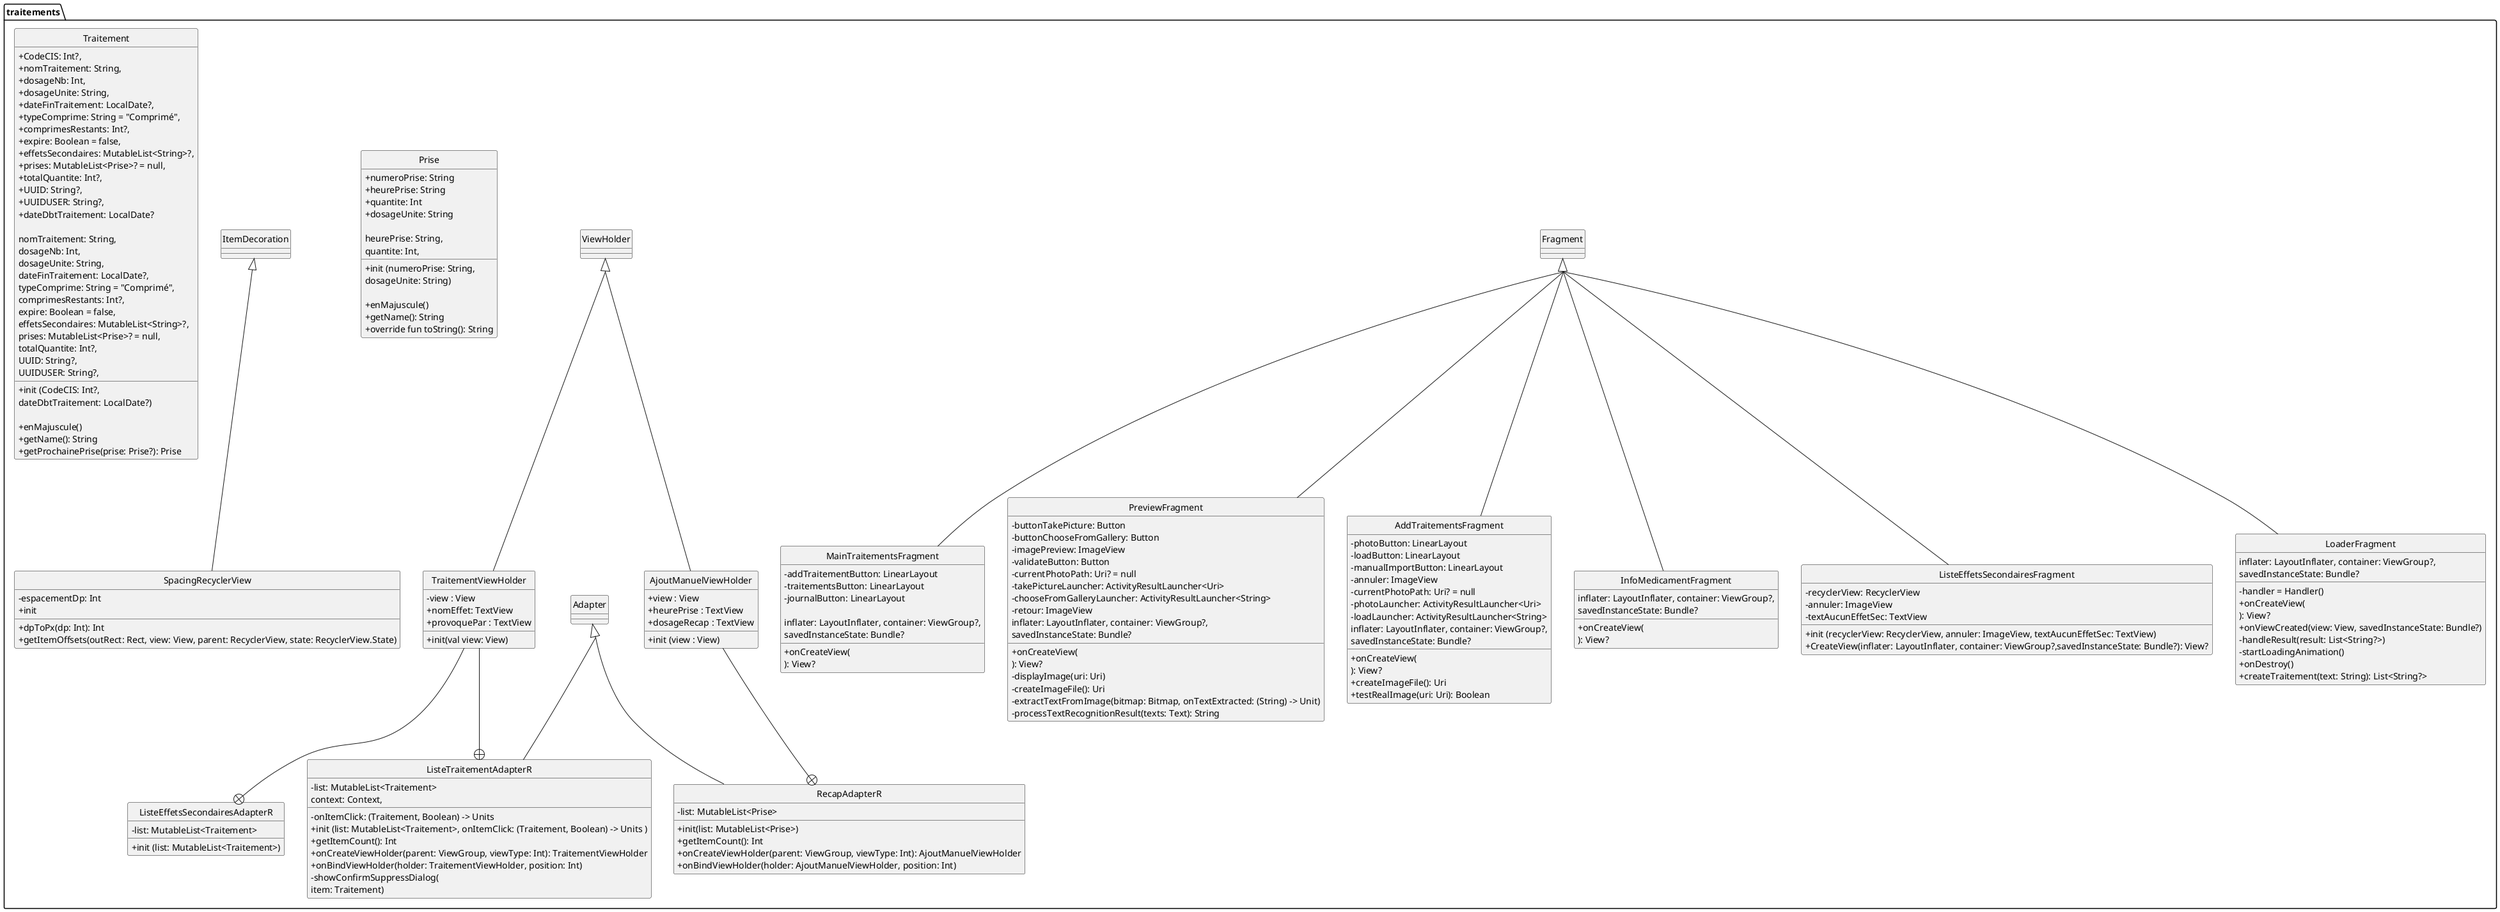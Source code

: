 @startuml

hide circle
skinparam monochrome true
skinparam classAttributeIconSize 0
skinparam backgroundcolor white
skinparam groupInheritance 2

package traitements {




    class AddTraitementsFragment extends Fragment {
    - photoButton: LinearLayout
    - loadButton: LinearLayout
    - manualImportButton: LinearLayout
    - annuler: ImageView
    - currentPhotoPath: Uri? = null
    - photoLauncher: ActivityResultLauncher<Uri>
    - loadLauncher: ActivityResultLauncher<String>
    + onCreateView(
              inflater: LayoutInflater, container: ViewGroup?,
              savedInstanceState: Bundle?
          ): View?
    + createImageFile(): Uri
    + testRealImage(uri: Uri): Boolean
    }

    class InfoMedicamentFragment extends Fragment {
    + onCreateView(
              inflater: LayoutInflater, container: ViewGroup?,
              savedInstanceState: Bundle?
          ): View?
    }

    class ListeEffetsSecondairesAdapterR {
        - list: MutableList<Traitement>
        + init (list: MutableList<Traitement>)
    }

    class TraitementViewHolder extends ViewHolder {
        - view : View
        + init(val view: View)
        + nomEffet: TextView
        + provoquePar : TextView
    }
TraitementViewHolder --+ ListeEffetsSecondairesAdapterR

    class ListeEffetsSecondairesFragment extends Fragment {
        - recyclerView: RecyclerView
        - annuler: ImageView
        - textAucunEffetSec: TextView
        + init (recyclerView: RecyclerView, annuler: ImageView, textAucunEffetSec: TextView)
        + CreateView(inflater: LayoutInflater, container: ViewGroup?,savedInstanceState: Bundle?): View?
    }

    class ListeTraitementAdapterR extends Adapter{
        - list: MutableList<Traitement>
        - onItemClick: (Traitement, Boolean) -> Units
        + init (list: MutableList<Traitement>, onItemClick: (Traitement, Boolean) -> Units )
        + getItemCount(): Int
        + onCreateViewHolder(parent: ViewGroup, viewType: Int): TraitementViewHolder
        + onBindViewHolder(holder: TraitementViewHolder, position: Int)
        - showConfirmSuppressDialog(
                  context: Context,
                  item: Traitement)
    }
TraitementViewHolder --+ ListeTraitementAdapterR


    class LoaderFragment extends Fragment {
        -  handler = Handler()
        + onCreateView(
                  inflater: LayoutInflater, container: ViewGroup?,
                  savedInstanceState: Bundle?
              ): View?
        + onViewCreated(view: View, savedInstanceState: Bundle?)
        - handleResult(result: List<String?>)
        - startLoadingAnimation()
        + onDestroy()
        + createTraitement(text: String): List<String?>
    }

    class MainTraitementsFragment extends Fragment {
            - addTraitementButton: LinearLayout
            - traitementsButton: LinearLayout
            - journalButton: LinearLayout

        + onCreateView(
                  inflater: LayoutInflater, container: ViewGroup?,
                  savedInstanceState: Bundle?
              ): View?
    }

    class PreviewFragment extends Fragment {
        - buttonTakePicture: Button
        - buttonChooseFromGallery: Button
        - imagePreview: ImageView
        - validateButton: Button
        - currentPhotoPath: Uri? = null
        - takePictureLauncher: ActivityResultLauncher<Uri>
        - chooseFromGalleryLauncher: ActivityResultLauncher<String>
        - retour: ImageView
        + onCreateView(
                  inflater: LayoutInflater, container: ViewGroup?,
                  savedInstanceState: Bundle?
              ): View?
        - displayImage(uri: Uri)
        - createImageFile(): Uri
        - extractTextFromImage(bitmap: Bitmap, onTextExtracted: (String) -> Unit)
        - processTextRecognitionResult(texts: Text): String
    }


    class Prise {
        + numeroPrise: String
        + heurePrise: String
        + quantite: Int
        + dosageUnite: String

        + init (numeroPrise: String,
        heurePrise: String,
        quantite: Int,
        dosageUnite: String)

        + enMajuscule()
        + getName(): String
        + override fun toString(): String
    }

    class RecapAdapterR extends Adapter {
        - list: MutableList<Prise>
        + init(list: MutableList<Prise>)
        + getItemCount(): Int
        + onCreateViewHolder(parent: ViewGroup, viewType: Int): AjoutManuelViewHolder
        + onBindViewHolder(holder: AjoutManuelViewHolder, position: Int)
    }

    class AjoutManuelViewHolder extends ViewHolder{
        + view : View
        + heurePrise : TextView
        + dosageRecap : TextView
        + init (view : View)
    }

AjoutManuelViewHolder --+ RecapAdapterR


    class SpacingRecyclerView extends ItemDecoration {
        - espacementDp: Int
        + init
        + dpToPx(dp: Int): Int
        + getItemOffsets(outRect: Rect, view: View, parent: RecyclerView, state: RecyclerView.State)
    }

    class Traitement {
        + CodeCIS: Int?,
        + nomTraitement: String,
        + dosageNb: Int,
        + dosageUnite: String,
        + dateFinTraitement: LocalDate?,
        + typeComprime: String = "Comprimé",
        + comprimesRestants: Int?,
        + expire: Boolean = false,
        + effetsSecondaires: MutableList<String>?,
        + prises: MutableList<Prise>? = null,
        + totalQuantite: Int?,
        + UUID: String?,
        + UUIDUSER: String?,
        + dateDbtTraitement: LocalDate?

        + init (CodeCIS: Int?,
                nomTraitement: String,
                dosageNb: Int,
                dosageUnite: String,
                dateFinTraitement: LocalDate?,
                typeComprime: String = "Comprimé",
                comprimesRestants: Int?,
                expire: Boolean = false,
                effetsSecondaires: MutableList<String>?,
                prises: MutableList<Prise>? = null,
                totalQuantite: Int?,
                UUID: String?,
                UUIDUSER: String?,
                dateDbtTraitement: LocalDate?)

        + enMajuscule()
        + getName(): String
        + getProchainePrise(prise: Prise?): Prise

    }

@enduml
